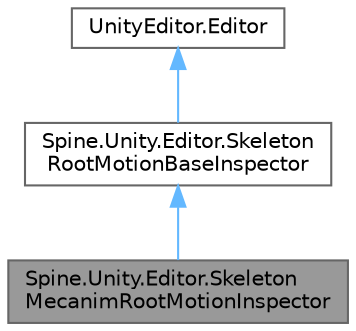 digraph "Spine.Unity.Editor.SkeletonMecanimRootMotionInspector"
{
 // LATEX_PDF_SIZE
  bgcolor="transparent";
  edge [fontname=Helvetica,fontsize=10,labelfontname=Helvetica,labelfontsize=10];
  node [fontname=Helvetica,fontsize=10,shape=box,height=0.2,width=0.4];
  Node1 [id="Node000001",label="Spine.Unity.Editor.Skeleton\lMecanimRootMotionInspector",height=0.2,width=0.4,color="gray40", fillcolor="grey60", style="filled", fontcolor="black",tooltip=" "];
  Node2 -> Node1 [id="edge3_Node000001_Node000002",dir="back",color="steelblue1",style="solid",tooltip=" "];
  Node2 [id="Node000002",label="Spine.Unity.Editor.Skeleton\lRootMotionBaseInspector",height=0.2,width=0.4,color="gray40", fillcolor="white", style="filled",URL="$class_spine_1_1_unity_1_1_editor_1_1_skeleton_root_motion_base_inspector.html",tooltip=" "];
  Node3 -> Node2 [id="edge4_Node000002_Node000003",dir="back",color="steelblue1",style="solid",tooltip=" "];
  Node3 [id="Node000003",label="UnityEditor.Editor",height=0.2,width=0.4,color="gray40", fillcolor="white", style="filled",tooltip=" "];
}
